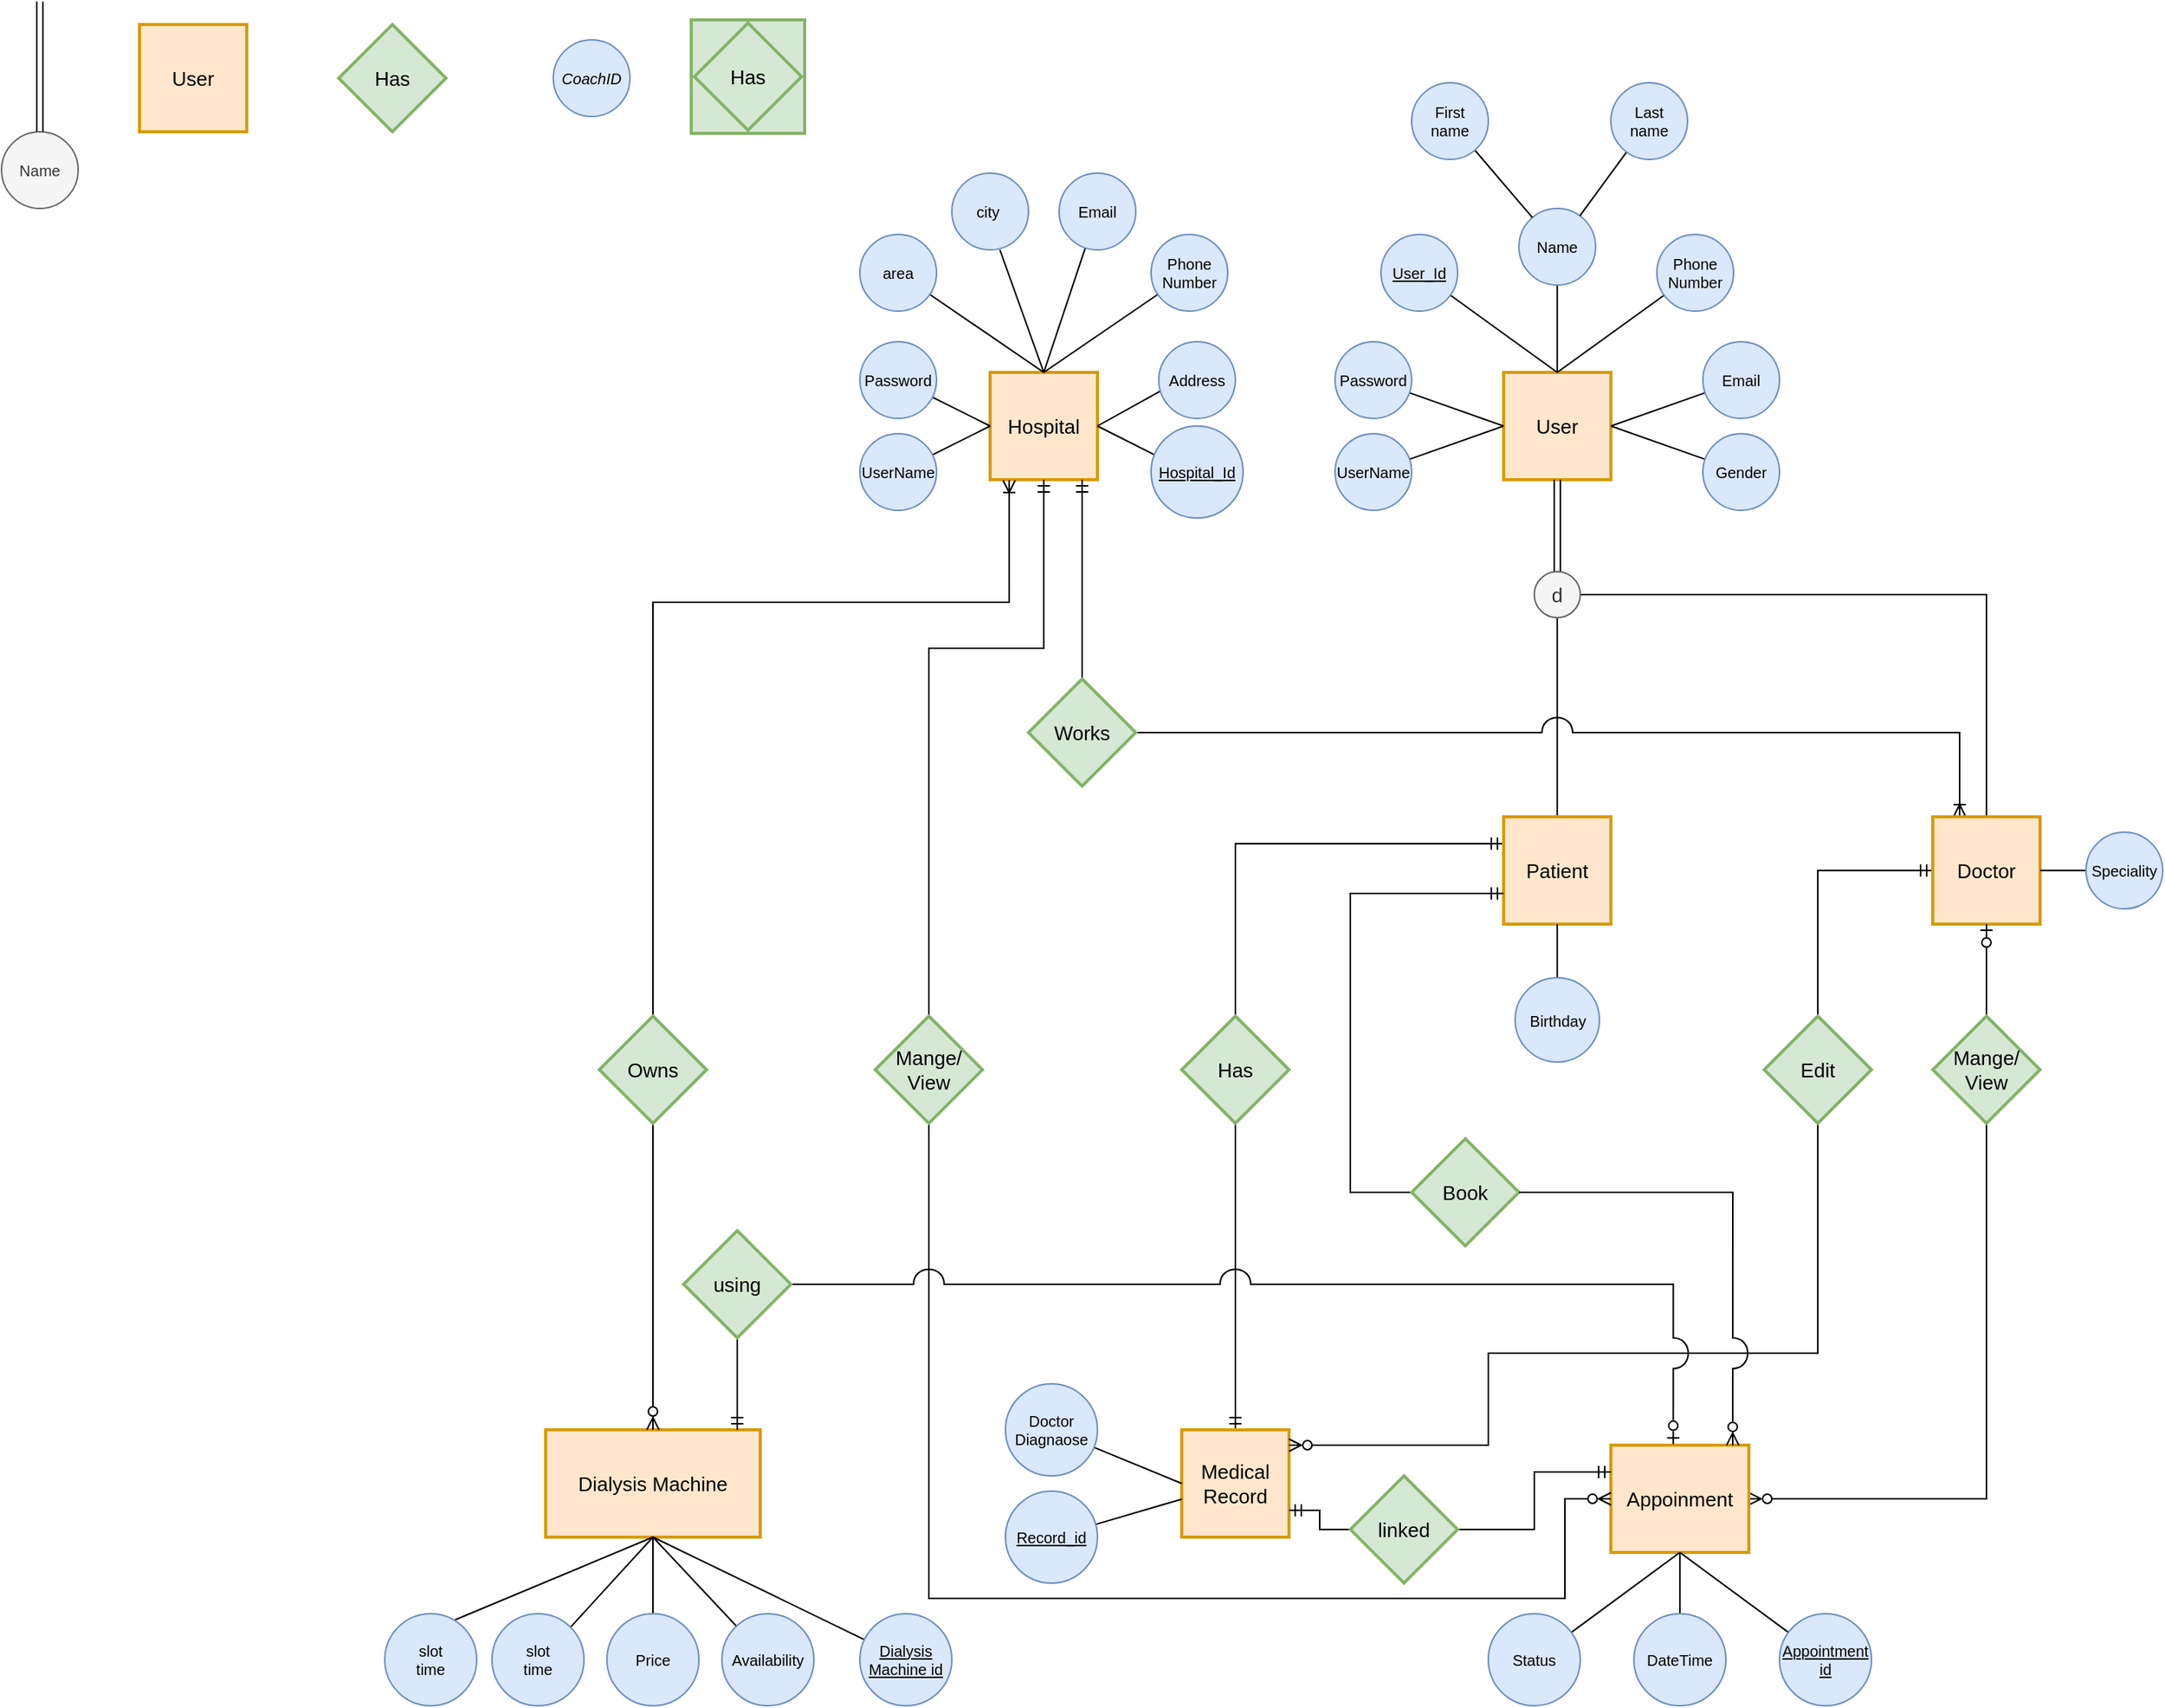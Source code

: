<mxfile version="21.2.8" type="device">
  <diagram id="fc1f3b67-3c9b-b1b3-7705-706421d27264" name="ERD Habit Tracker app">
    <mxGraphModel dx="1546" dy="828" grid="1" gridSize="10" guides="1" tooltips="1" connect="1" arrows="1" fold="1" page="1" pageScale="1" pageWidth="850" pageHeight="1100" math="0" shadow="0">
      <root>
        <mxCell id="0" />
        <mxCell id="1" parent="0" />
        <mxCell id="j54vr8sCM3AS_-4BOwvj-5" value="Name" style="ellipse;whiteSpace=wrap;html=1;aspect=fixed;fontSize=10;fillColor=#f5f5f5;strokeColor=#666666;fontColor=#333333;" parent="1" vertex="1">
          <mxGeometry x="-830" y="103" width="50" height="50" as="geometry" />
        </mxCell>
        <mxCell id="j54vr8sCM3AS_-4BOwvj-6" value="" style="shape=link;html=1;rounded=0;exitX=0.5;exitY=1;exitDx=0;exitDy=0;" parent="1" target="j54vr8sCM3AS_-4BOwvj-5" edge="1">
          <mxGeometry relative="1" as="geometry">
            <mxPoint x="-805" y="18" as="sourcePoint" />
            <mxPoint x="-630" y="70" as="targetPoint" />
          </mxGeometry>
        </mxCell>
        <mxCell id="j54vr8sCM3AS_-4BOwvj-7" value="User" style="strokeWidth=2;whiteSpace=wrap;html=1;align=center;fontSize=13;fontFamily=Helvetica;fontColor=#000000;strokeColor=#d79b00;fillColor=#ffe6cc;" parent="1" vertex="1">
          <mxGeometry x="-740" y="33" width="70" height="70" as="geometry" />
        </mxCell>
        <mxCell id="j54vr8sCM3AS_-4BOwvj-8" value="Has" style="shape=rhombus;strokeWidth=2;fontSize=13;perimeter=rhombusPerimeter;whiteSpace=wrap;html=1;align=center;fillColor=#d5e8d4;strokeColor=#82b366;" parent="1" vertex="1">
          <mxGeometry x="-610" y="33" width="70" height="70" as="geometry" />
        </mxCell>
        <mxCell id="j54vr8sCM3AS_-4BOwvj-9" value="&lt;i&gt;CoachID&lt;/i&gt;" style="ellipse;whiteSpace=wrap;html=1;aspect=fixed;fontSize=10;fillColor=#dae8fc;strokeColor=#6c8ebf;" parent="1" vertex="1">
          <mxGeometry x="-470" y="43" width="50" height="50" as="geometry" />
        </mxCell>
        <mxCell id="j54vr8sCM3AS_-4BOwvj-12" value="" style="group" parent="1" vertex="1" connectable="0">
          <mxGeometry x="-380" y="30" width="74" height="74" as="geometry" />
        </mxCell>
        <mxCell id="j54vr8sCM3AS_-4BOwvj-13" value="Entity" style="strokeWidth=2;whiteSpace=wrap;html=1;align=center;fontSize=14;fillColor=#d5e8d4;strokeColor=#82b366;" parent="j54vr8sCM3AS_-4BOwvj-12" vertex="1">
          <mxGeometry width="74" height="74" as="geometry" />
        </mxCell>
        <mxCell id="j54vr8sCM3AS_-4BOwvj-14" value="Has" style="shape=rhombus;strokeWidth=2;fontSize=13;perimeter=rhombusPerimeter;whiteSpace=wrap;html=1;align=center;fillColor=#d5e8d4;strokeColor=#82b366;" parent="j54vr8sCM3AS_-4BOwvj-12" vertex="1">
          <mxGeometry x="2" y="2" width="70" height="70" as="geometry" />
        </mxCell>
        <mxCell id="j54vr8sCM3AS_-4BOwvj-15" value="User" style="strokeWidth=2;whiteSpace=wrap;html=1;align=center;fontSize=13;fontFamily=Helvetica;fontColor=#000000;strokeColor=#d79b00;fillColor=#ffe6cc;" parent="1" vertex="1">
          <mxGeometry x="150" y="260" width="70" height="70" as="geometry" />
        </mxCell>
        <mxCell id="j54vr8sCM3AS_-4BOwvj-18" style="rounded=0;orthogonalLoop=1;jettySize=auto;html=1;endArrow=none;endFill=0;entryX=0.5;entryY=0;entryDx=0;entryDy=0;" parent="1" source="j54vr8sCM3AS_-4BOwvj-17" target="j54vr8sCM3AS_-4BOwvj-15" edge="1">
          <mxGeometry relative="1" as="geometry" />
        </mxCell>
        <mxCell id="j54vr8sCM3AS_-4BOwvj-17" value="&lt;u&gt;User_Id&lt;/u&gt;" style="ellipse;whiteSpace=wrap;html=1;aspect=fixed;fontSize=10;fillColor=#dae8fc;strokeColor=#6c8ebf;" parent="1" vertex="1">
          <mxGeometry x="70" y="170" width="50" height="50" as="geometry" />
        </mxCell>
        <mxCell id="j54vr8sCM3AS_-4BOwvj-29" style="rounded=0;orthogonalLoop=1;jettySize=auto;html=1;endArrow=none;endFill=0;entryX=0.5;entryY=0;entryDx=0;entryDy=0;" parent="1" source="j54vr8sCM3AS_-4BOwvj-20" target="j54vr8sCM3AS_-4BOwvj-15" edge="1">
          <mxGeometry relative="1" as="geometry">
            <mxPoint x="190" y="250" as="targetPoint" />
          </mxGeometry>
        </mxCell>
        <mxCell id="j54vr8sCM3AS_-4BOwvj-20" value="Phone Number" style="ellipse;whiteSpace=wrap;html=1;aspect=fixed;fontSize=10;fillColor=#dae8fc;strokeColor=#6c8ebf;" parent="1" vertex="1">
          <mxGeometry x="250" y="170" width="50" height="50" as="geometry" />
        </mxCell>
        <mxCell id="j54vr8sCM3AS_-4BOwvj-26" style="rounded=0;orthogonalLoop=1;jettySize=auto;html=1;endArrow=none;endFill=0;" parent="1" source="j54vr8sCM3AS_-4BOwvj-22" target="j54vr8sCM3AS_-4BOwvj-15" edge="1">
          <mxGeometry relative="1" as="geometry" />
        </mxCell>
        <mxCell id="j54vr8sCM3AS_-4BOwvj-22" value="Name" style="ellipse;whiteSpace=wrap;html=1;aspect=fixed;fontSize=10;fillColor=#dae8fc;strokeColor=#6c8ebf;" parent="1" vertex="1">
          <mxGeometry x="160" y="153" width="50" height="50" as="geometry" />
        </mxCell>
        <mxCell id="j54vr8sCM3AS_-4BOwvj-27" style="rounded=0;orthogonalLoop=1;jettySize=auto;html=1;endArrow=none;endFill=0;" parent="1" source="j54vr8sCM3AS_-4BOwvj-24" target="j54vr8sCM3AS_-4BOwvj-22" edge="1">
          <mxGeometry relative="1" as="geometry" />
        </mxCell>
        <mxCell id="j54vr8sCM3AS_-4BOwvj-24" value="Last&lt;br&gt;name" style="ellipse;whiteSpace=wrap;html=1;aspect=fixed;fontSize=10;fillColor=#dae8fc;strokeColor=#6c8ebf;" parent="1" vertex="1">
          <mxGeometry x="220" y="71" width="50" height="50" as="geometry" />
        </mxCell>
        <mxCell id="j54vr8sCM3AS_-4BOwvj-28" style="rounded=0;orthogonalLoop=1;jettySize=auto;html=1;endArrow=none;endFill=0;" parent="1" source="j54vr8sCM3AS_-4BOwvj-25" target="j54vr8sCM3AS_-4BOwvj-22" edge="1">
          <mxGeometry relative="1" as="geometry" />
        </mxCell>
        <mxCell id="j54vr8sCM3AS_-4BOwvj-25" value="First &lt;br&gt;name" style="ellipse;whiteSpace=wrap;html=1;aspect=fixed;fontSize=10;fillColor=#dae8fc;strokeColor=#6c8ebf;" parent="1" vertex="1">
          <mxGeometry x="90" y="71" width="50" height="50" as="geometry" />
        </mxCell>
        <mxCell id="j54vr8sCM3AS_-4BOwvj-30" style="rounded=0;orthogonalLoop=1;jettySize=auto;html=1;endArrow=none;endFill=0;entryX=1;entryY=0.5;entryDx=0;entryDy=0;" parent="1" source="j54vr8sCM3AS_-4BOwvj-31" target="j54vr8sCM3AS_-4BOwvj-15" edge="1">
          <mxGeometry relative="1" as="geometry">
            <mxPoint x="227" y="270" as="targetPoint" />
          </mxGeometry>
        </mxCell>
        <mxCell id="j54vr8sCM3AS_-4BOwvj-31" value="Email" style="ellipse;whiteSpace=wrap;html=1;aspect=fixed;fontSize=10;fillColor=#dae8fc;strokeColor=#6c8ebf;" parent="1" vertex="1">
          <mxGeometry x="280" y="240" width="50" height="50" as="geometry" />
        </mxCell>
        <mxCell id="j54vr8sCM3AS_-4BOwvj-33" style="edgeStyle=orthogonalEdgeStyle;rounded=0;orthogonalLoop=1;jettySize=auto;html=1;endArrow=none;endFill=0;shape=link;" parent="1" source="j54vr8sCM3AS_-4BOwvj-32" target="j54vr8sCM3AS_-4BOwvj-15" edge="1">
          <mxGeometry relative="1" as="geometry" />
        </mxCell>
        <mxCell id="j54vr8sCM3AS_-4BOwvj-41" style="edgeStyle=orthogonalEdgeStyle;rounded=0;orthogonalLoop=1;jettySize=auto;html=1;entryX=0.5;entryY=0;entryDx=0;entryDy=0;endArrow=none;endFill=0;" parent="1" source="j54vr8sCM3AS_-4BOwvj-32" target="j54vr8sCM3AS_-4BOwvj-36" edge="1">
          <mxGeometry relative="1" as="geometry" />
        </mxCell>
        <mxCell id="j54vr8sCM3AS_-4BOwvj-42" style="edgeStyle=orthogonalEdgeStyle;rounded=0;orthogonalLoop=1;jettySize=auto;html=1;entryX=0.5;entryY=0;entryDx=0;entryDy=0;endArrow=none;endFill=0;" parent="1" source="j54vr8sCM3AS_-4BOwvj-32" target="j54vr8sCM3AS_-4BOwvj-35" edge="1">
          <mxGeometry relative="1" as="geometry" />
        </mxCell>
        <mxCell id="j54vr8sCM3AS_-4BOwvj-32" value="&lt;font style=&quot;font-size: 13px;&quot;&gt;d&lt;/font&gt;" style="ellipse;whiteSpace=wrap;html=1;aspect=fixed;fontSize=10;fillColor=#f5f5f5;strokeColor=#666666;fontColor=#333333;" parent="1" vertex="1">
          <mxGeometry x="170" y="390" width="30" height="30" as="geometry" />
        </mxCell>
        <mxCell id="j54vr8sCM3AS_-4BOwvj-34" value="Hospital" style="strokeWidth=2;whiteSpace=wrap;html=1;align=center;fontSize=13;fontFamily=Helvetica;fontColor=#000000;strokeColor=#d79b00;fillColor=#ffe6cc;" parent="1" vertex="1">
          <mxGeometry x="-185" y="260" width="70" height="70" as="geometry" />
        </mxCell>
        <mxCell id="j54vr8sCM3AS_-4BOwvj-123" style="edgeStyle=orthogonalEdgeStyle;rounded=0;orthogonalLoop=1;jettySize=auto;html=1;entryX=0.5;entryY=0;entryDx=0;entryDy=0;endArrow=none;endFill=0;startArrow=ERmandOne;startFill=0;" parent="1" source="j54vr8sCM3AS_-4BOwvj-35" target="j54vr8sCM3AS_-4BOwvj-119" edge="1">
          <mxGeometry relative="1" as="geometry" />
        </mxCell>
        <mxCell id="j54vr8sCM3AS_-4BOwvj-141" style="edgeStyle=orthogonalEdgeStyle;rounded=0;orthogonalLoop=1;jettySize=auto;html=1;exitX=0.25;exitY=0;exitDx=0;exitDy=0;entryX=1;entryY=0.5;entryDx=0;entryDy=0;endArrow=none;endFill=0;startArrow=ERoneToMany;startFill=0;jumpSize=20;jumpStyle=arc;" parent="1" source="j54vr8sCM3AS_-4BOwvj-35" target="j54vr8sCM3AS_-4BOwvj-129" edge="1">
          <mxGeometry relative="1" as="geometry">
            <mxPoint x="-240" y="505" as="targetPoint" />
            <Array as="points">
              <mxPoint x="448" y="495" />
            </Array>
          </mxGeometry>
        </mxCell>
        <mxCell id="j54vr8sCM3AS_-4BOwvj-35" value="Doctor" style="strokeWidth=2;whiteSpace=wrap;html=1;align=center;fontSize=13;fontFamily=Helvetica;fontColor=#000000;strokeColor=#d79b00;fillColor=#ffe6cc;" parent="1" vertex="1">
          <mxGeometry x="430" y="550" width="70" height="70" as="geometry" />
        </mxCell>
        <mxCell id="j54vr8sCM3AS_-4BOwvj-76" style="edgeStyle=orthogonalEdgeStyle;rounded=0;orthogonalLoop=1;jettySize=auto;html=1;entryX=0.5;entryY=0;entryDx=0;entryDy=0;startArrow=ERmandOne;startFill=0;endArrow=none;endFill=0;jumpSize=9;exitX=0;exitY=0.25;exitDx=0;exitDy=0;" parent="1" source="j54vr8sCM3AS_-4BOwvj-36" target="j54vr8sCM3AS_-4BOwvj-62" edge="1">
          <mxGeometry relative="1" as="geometry" />
        </mxCell>
        <mxCell id="j54vr8sCM3AS_-4BOwvj-36" value="Patient" style="strokeWidth=2;whiteSpace=wrap;html=1;align=center;fontSize=13;fontFamily=Helvetica;fontColor=#000000;strokeColor=#d79b00;fillColor=#ffe6cc;" parent="1" vertex="1">
          <mxGeometry x="150" y="550" width="70" height="70" as="geometry" />
        </mxCell>
        <mxCell id="GgUCLowPB-rWNKc8fll5-7" style="rounded=0;orthogonalLoop=1;jettySize=auto;html=1;entryX=1;entryY=0.5;entryDx=0;entryDy=0;endArrow=none;endFill=0;" parent="1" target="j54vr8sCM3AS_-4BOwvj-34" edge="1">
          <mxGeometry relative="1" as="geometry">
            <mxPoint x="-77.431" y="313.962" as="sourcePoint" />
          </mxGeometry>
        </mxCell>
        <mxCell id="GgUCLowPB-rWNKc8fll5-8" style="rounded=0;orthogonalLoop=1;jettySize=auto;html=1;entryX=1;entryY=0.5;entryDx=0;entryDy=0;endArrow=none;endFill=0;exitX=0.1;exitY=0.6;exitDx=0;exitDy=0;exitPerimeter=0;" parent="1" source="kqjBh0B1r9YaiWJz7lT--20" target="j54vr8sCM3AS_-4BOwvj-34" edge="1">
          <mxGeometry relative="1" as="geometry">
            <mxPoint x="-81.047" y="274.884" as="sourcePoint" />
          </mxGeometry>
        </mxCell>
        <mxCell id="j54vr8sCM3AS_-4BOwvj-53" style="rounded=0;orthogonalLoop=1;jettySize=auto;html=1;entryX=0.5;entryY=1;entryDx=0;entryDy=0;endArrow=none;endFill=0;" parent="1" source="j54vr8sCM3AS_-4BOwvj-49" target="j54vr8sCM3AS_-4BOwvj-36" edge="1">
          <mxGeometry relative="1" as="geometry" />
        </mxCell>
        <mxCell id="j54vr8sCM3AS_-4BOwvj-49" value="Birthday" style="ellipse;whiteSpace=wrap;html=1;aspect=fixed;fontSize=10;fillColor=#dae8fc;strokeColor=#6c8ebf;" parent="1" vertex="1">
          <mxGeometry x="157.5" y="655" width="55" height="55" as="geometry" />
        </mxCell>
        <mxCell id="j54vr8sCM3AS_-4BOwvj-58" style="rounded=0;orthogonalLoop=1;jettySize=auto;html=1;entryX=1;entryY=0.5;entryDx=0;entryDy=0;endArrow=none;endFill=0;" parent="1" source="j54vr8sCM3AS_-4BOwvj-57" target="j54vr8sCM3AS_-4BOwvj-35" edge="1">
          <mxGeometry relative="1" as="geometry" />
        </mxCell>
        <mxCell id="j54vr8sCM3AS_-4BOwvj-57" value="Speciality" style="ellipse;whiteSpace=wrap;html=1;aspect=fixed;fontSize=10;fillColor=#dae8fc;strokeColor=#6c8ebf;" parent="1" vertex="1">
          <mxGeometry x="530" y="560" width="50" height="50" as="geometry" />
        </mxCell>
        <mxCell id="j54vr8sCM3AS_-4BOwvj-68" style="edgeStyle=orthogonalEdgeStyle;rounded=0;orthogonalLoop=1;jettySize=auto;html=1;entryX=0.5;entryY=0;entryDx=0;entryDy=0;startArrow=none;startFill=0;endArrow=ERmandOne;endFill=0;" parent="1" source="j54vr8sCM3AS_-4BOwvj-62" target="j54vr8sCM3AS_-4BOwvj-63" edge="1">
          <mxGeometry relative="1" as="geometry" />
        </mxCell>
        <mxCell id="j54vr8sCM3AS_-4BOwvj-62" value="Has" style="shape=rhombus;strokeWidth=2;fontSize=13;perimeter=rhombusPerimeter;whiteSpace=wrap;html=1;align=center;fillColor=#d5e8d4;strokeColor=#82b366;" parent="1" vertex="1">
          <mxGeometry x="-60" y="680" width="70" height="70" as="geometry" />
        </mxCell>
        <mxCell id="j54vr8sCM3AS_-4BOwvj-63" value="Medical Record" style="strokeWidth=2;whiteSpace=wrap;html=1;align=center;fontSize=13;fontFamily=Helvetica;fontColor=#000000;strokeColor=#d79b00;fillColor=#ffe6cc;" parent="1" vertex="1">
          <mxGeometry x="-60" y="950" width="70" height="70" as="geometry" />
        </mxCell>
        <mxCell id="j54vr8sCM3AS_-4BOwvj-81" style="rounded=0;orthogonalLoop=1;jettySize=auto;html=1;endArrow=none;endFill=0;" parent="1" source="j54vr8sCM3AS_-4BOwvj-78" target="j54vr8sCM3AS_-4BOwvj-63" edge="1">
          <mxGeometry relative="1" as="geometry" />
        </mxCell>
        <mxCell id="j54vr8sCM3AS_-4BOwvj-78" value="&lt;u&gt;Record_id&lt;/u&gt;" style="ellipse;whiteSpace=wrap;html=1;aspect=fixed;fontSize=10;fillColor=#dae8fc;strokeColor=#6c8ebf;" parent="1" vertex="1">
          <mxGeometry x="-175" y="990" width="60" height="60" as="geometry" />
        </mxCell>
        <mxCell id="j54vr8sCM3AS_-4BOwvj-86" style="edgeStyle=orthogonalEdgeStyle;rounded=0;orthogonalLoop=1;jettySize=auto;html=1;entryX=0.5;entryY=1;entryDx=0;entryDy=0;endArrow=ERzeroToOne;endFill=0;" parent="1" source="j54vr8sCM3AS_-4BOwvj-84" target="j54vr8sCM3AS_-4BOwvj-35" edge="1">
          <mxGeometry relative="1" as="geometry" />
        </mxCell>
        <mxCell id="j54vr8sCM3AS_-4BOwvj-127" style="edgeStyle=orthogonalEdgeStyle;rounded=0;orthogonalLoop=1;jettySize=auto;html=1;entryX=1;entryY=0.5;entryDx=0;entryDy=0;endArrow=ERzeroToMany;endFill=0;" parent="1" source="j54vr8sCM3AS_-4BOwvj-84" target="j54vr8sCM3AS_-4BOwvj-94" edge="1">
          <mxGeometry relative="1" as="geometry">
            <mxPoint x="465" y="1020" as="targetPoint" />
            <Array as="points">
              <mxPoint x="465" y="995" />
            </Array>
          </mxGeometry>
        </mxCell>
        <mxCell id="j54vr8sCM3AS_-4BOwvj-84" value="Mange/&lt;br&gt;View" style="shape=rhombus;strokeWidth=2;fontSize=13;perimeter=rhombusPerimeter;whiteSpace=wrap;html=1;align=center;fillColor=#d5e8d4;strokeColor=#82b366;" parent="1" vertex="1">
          <mxGeometry x="430" y="680" width="70" height="70" as="geometry" />
        </mxCell>
        <mxCell id="j54vr8sCM3AS_-4BOwvj-90" style="edgeStyle=orthogonalEdgeStyle;rounded=0;orthogonalLoop=1;jettySize=auto;html=1;entryX=0;entryY=0.714;entryDx=0;entryDy=0;entryPerimeter=0;endArrow=ERmandOne;endFill=0;exitX=0;exitY=0.5;exitDx=0;exitDy=0;" parent="1" source="j54vr8sCM3AS_-4BOwvj-88" target="j54vr8sCM3AS_-4BOwvj-36" edge="1">
          <mxGeometry relative="1" as="geometry">
            <mxPoint x="40" y="600" as="targetPoint" />
            <Array as="points">
              <mxPoint x="50" y="795" />
              <mxPoint x="50" y="600" />
            </Array>
          </mxGeometry>
        </mxCell>
        <mxCell id="j54vr8sCM3AS_-4BOwvj-88" value="Book" style="shape=rhombus;strokeWidth=2;fontSize=13;perimeter=rhombusPerimeter;whiteSpace=wrap;html=1;align=center;fillColor=#d5e8d4;strokeColor=#82b366;" parent="1" vertex="1">
          <mxGeometry x="90" y="760" width="70" height="70" as="geometry" />
        </mxCell>
        <mxCell id="j54vr8sCM3AS_-4BOwvj-94" value="Appoinment" style="strokeWidth=2;whiteSpace=wrap;html=1;align=center;fontSize=13;fontFamily=Helvetica;fontColor=#000000;strokeColor=#d79b00;fillColor=#ffe6cc;" parent="1" vertex="1">
          <mxGeometry x="220" y="960" width="90" height="70" as="geometry" />
        </mxCell>
        <mxCell id="j54vr8sCM3AS_-4BOwvj-105" style="rounded=0;orthogonalLoop=1;jettySize=auto;html=1;entryX=0.5;entryY=1;entryDx=0;entryDy=0;endArrow=none;endFill=0;" parent="1" source="j54vr8sCM3AS_-4BOwvj-95" target="j54vr8sCM3AS_-4BOwvj-94" edge="1">
          <mxGeometry relative="1" as="geometry" />
        </mxCell>
        <mxCell id="j54vr8sCM3AS_-4BOwvj-95" value="Status" style="ellipse;whiteSpace=wrap;html=1;aspect=fixed;fontSize=10;fillColor=#dae8fc;strokeColor=#6c8ebf;" parent="1" vertex="1">
          <mxGeometry x="140" y="1070" width="60" height="60" as="geometry" />
        </mxCell>
        <mxCell id="j54vr8sCM3AS_-4BOwvj-104" style="rounded=0;orthogonalLoop=1;jettySize=auto;html=1;endArrow=none;endFill=0;entryX=0.5;entryY=1;entryDx=0;entryDy=0;" parent="1" source="j54vr8sCM3AS_-4BOwvj-99" target="j54vr8sCM3AS_-4BOwvj-94" edge="1">
          <mxGeometry relative="1" as="geometry" />
        </mxCell>
        <mxCell id="j54vr8sCM3AS_-4BOwvj-99" value="DateTime" style="ellipse;whiteSpace=wrap;html=1;aspect=fixed;fontSize=10;fillColor=#dae8fc;strokeColor=#6c8ebf;" parent="1" vertex="1">
          <mxGeometry x="235" y="1070" width="60" height="60" as="geometry" />
        </mxCell>
        <mxCell id="j54vr8sCM3AS_-4BOwvj-103" style="rounded=0;orthogonalLoop=1;jettySize=auto;html=1;entryX=0.5;entryY=1;entryDx=0;entryDy=0;endArrow=none;endFill=0;" parent="1" source="j54vr8sCM3AS_-4BOwvj-100" target="j54vr8sCM3AS_-4BOwvj-94" edge="1">
          <mxGeometry relative="1" as="geometry" />
        </mxCell>
        <mxCell id="j54vr8sCM3AS_-4BOwvj-100" value="&lt;u&gt;Appointment&lt;br&gt;id&lt;/u&gt;" style="ellipse;whiteSpace=wrap;html=1;aspect=fixed;fontSize=10;fillColor=#dae8fc;strokeColor=#6c8ebf;" parent="1" vertex="1">
          <mxGeometry x="330" y="1070" width="60" height="60" as="geometry" />
        </mxCell>
        <mxCell id="j54vr8sCM3AS_-4BOwvj-106" value="Dialysis Machine" style="strokeWidth=2;whiteSpace=wrap;html=1;align=center;fontSize=13;fontFamily=Helvetica;fontColor=#000000;strokeColor=#d79b00;fillColor=#ffe6cc;" parent="1" vertex="1">
          <mxGeometry x="-475" y="950" width="140" height="70" as="geometry" />
        </mxCell>
        <mxCell id="j54vr8sCM3AS_-4BOwvj-108" style="edgeStyle=orthogonalEdgeStyle;rounded=0;orthogonalLoop=1;jettySize=auto;html=1;endArrow=ERoneToMany;endFill=0;elbow=vertical;entryX=0.177;entryY=1.005;entryDx=0;entryDy=0;exitX=0.5;exitY=0;exitDx=0;exitDy=0;entryPerimeter=0;" parent="1" source="j54vr8sCM3AS_-4BOwvj-107" target="j54vr8sCM3AS_-4BOwvj-34" edge="1">
          <mxGeometry relative="1" as="geometry">
            <Array as="points">
              <mxPoint x="-405" y="410" />
              <mxPoint x="-173" y="410" />
            </Array>
            <mxPoint x="-220" y="295" as="targetPoint" />
            <mxPoint x="-410" y="570" as="sourcePoint" />
          </mxGeometry>
        </mxCell>
        <mxCell id="j54vr8sCM3AS_-4BOwvj-109" style="edgeStyle=orthogonalEdgeStyle;rounded=0;orthogonalLoop=1;jettySize=auto;html=1;endArrow=ERzeroToMany;endFill=0;" parent="1" source="j54vr8sCM3AS_-4BOwvj-107" target="j54vr8sCM3AS_-4BOwvj-106" edge="1">
          <mxGeometry relative="1" as="geometry" />
        </mxCell>
        <mxCell id="j54vr8sCM3AS_-4BOwvj-107" value="Owns" style="shape=rhombus;strokeWidth=2;fontSize=13;perimeter=rhombusPerimeter;whiteSpace=wrap;html=1;align=center;fillColor=#d5e8d4;strokeColor=#82b366;" parent="1" vertex="1">
          <mxGeometry x="-440" y="680" width="70" height="70" as="geometry" />
        </mxCell>
        <mxCell id="j54vr8sCM3AS_-4BOwvj-115" style="rounded=0;orthogonalLoop=1;jettySize=auto;html=1;entryX=0.5;entryY=1;entryDx=0;entryDy=0;endArrow=none;endFill=0;" parent="1" source="j54vr8sCM3AS_-4BOwvj-110" target="j54vr8sCM3AS_-4BOwvj-106" edge="1">
          <mxGeometry relative="1" as="geometry" />
        </mxCell>
        <mxCell id="j54vr8sCM3AS_-4BOwvj-110" value="Price" style="ellipse;whiteSpace=wrap;html=1;aspect=fixed;fontSize=10;fillColor=#dae8fc;strokeColor=#6c8ebf;" parent="1" vertex="1">
          <mxGeometry x="-435" y="1070" width="60" height="60" as="geometry" />
        </mxCell>
        <mxCell id="j54vr8sCM3AS_-4BOwvj-116" style="rounded=0;orthogonalLoop=1;jettySize=auto;html=1;entryX=0.5;entryY=1;entryDx=0;entryDy=0;endArrow=none;endFill=0;" parent="1" source="j54vr8sCM3AS_-4BOwvj-111" target="j54vr8sCM3AS_-4BOwvj-106" edge="1">
          <mxGeometry relative="1" as="geometry" />
        </mxCell>
        <mxCell id="j54vr8sCM3AS_-4BOwvj-111" value="Availability" style="ellipse;whiteSpace=wrap;html=1;aspect=fixed;fontSize=10;fillColor=#dae8fc;strokeColor=#6c8ebf;" parent="1" vertex="1">
          <mxGeometry x="-360" y="1070" width="60" height="60" as="geometry" />
        </mxCell>
        <mxCell id="j54vr8sCM3AS_-4BOwvj-117" style="rounded=0;orthogonalLoop=1;jettySize=auto;html=1;entryX=0.5;entryY=1;entryDx=0;entryDy=0;endArrow=none;endFill=0;" parent="1" source="j54vr8sCM3AS_-4BOwvj-113" target="j54vr8sCM3AS_-4BOwvj-106" edge="1">
          <mxGeometry relative="1" as="geometry" />
        </mxCell>
        <mxCell id="j54vr8sCM3AS_-4BOwvj-113" value="&lt;u&gt;Dialysis&lt;br&gt;Machine id&lt;/u&gt;" style="ellipse;whiteSpace=wrap;html=1;aspect=fixed;fontSize=10;fillColor=#dae8fc;strokeColor=#6c8ebf;" parent="1" vertex="1">
          <mxGeometry x="-270" y="1070" width="60" height="60" as="geometry" />
        </mxCell>
        <mxCell id="j54vr8sCM3AS_-4BOwvj-125" style="edgeStyle=orthogonalEdgeStyle;rounded=0;orthogonalLoop=1;jettySize=auto;html=1;jumpStyle=arc;jumpSize=20;endArrow=ERzeroToMany;endFill=0;" parent="1" source="j54vr8sCM3AS_-4BOwvj-119" target="j54vr8sCM3AS_-4BOwvj-63" edge="1">
          <mxGeometry relative="1" as="geometry">
            <Array as="points">
              <mxPoint x="355" y="900" />
              <mxPoint x="140" y="900" />
              <mxPoint x="140" y="960" />
            </Array>
          </mxGeometry>
        </mxCell>
        <mxCell id="j54vr8sCM3AS_-4BOwvj-119" value="Edit" style="shape=rhombus;strokeWidth=2;fontSize=13;perimeter=rhombusPerimeter;whiteSpace=wrap;html=1;align=center;fillColor=#d5e8d4;strokeColor=#82b366;" parent="1" vertex="1">
          <mxGeometry x="320" y="680" width="70" height="70" as="geometry" />
        </mxCell>
        <mxCell id="GgUCLowPB-rWNKc8fll5-6" style="edgeStyle=orthogonalEdgeStyle;rounded=0;orthogonalLoop=1;jettySize=auto;html=1;endArrow=ERmandOne;endFill=0;" parent="1" source="j54vr8sCM3AS_-4BOwvj-129" edge="1">
          <mxGeometry relative="1" as="geometry">
            <mxPoint x="-125" y="330" as="targetPoint" />
          </mxGeometry>
        </mxCell>
        <mxCell id="j54vr8sCM3AS_-4BOwvj-129" value="Works" style="shape=rhombus;strokeWidth=2;fontSize=13;perimeter=rhombusPerimeter;whiteSpace=wrap;html=1;align=center;fillColor=#d5e8d4;strokeColor=#82b366;" parent="1" vertex="1">
          <mxGeometry x="-160" y="460" width="70" height="70" as="geometry" />
        </mxCell>
        <mxCell id="GgUCLowPB-rWNKc8fll5-11" style="rounded=0;orthogonalLoop=1;jettySize=auto;html=1;entryX=0.5;entryY=0;entryDx=0;entryDy=0;endArrow=none;endFill=0;" parent="1" source="GgUCLowPB-rWNKc8fll5-9" target="j54vr8sCM3AS_-4BOwvj-34" edge="1">
          <mxGeometry relative="1" as="geometry" />
        </mxCell>
        <mxCell id="GgUCLowPB-rWNKc8fll5-9" value="Phone Number" style="ellipse;whiteSpace=wrap;html=1;aspect=fixed;fontSize=10;fillColor=#dae8fc;strokeColor=#6c8ebf;" parent="1" vertex="1">
          <mxGeometry x="-80" y="170" width="50" height="50" as="geometry" />
        </mxCell>
        <mxCell id="GgUCLowPB-rWNKc8fll5-12" style="rounded=0;orthogonalLoop=1;jettySize=auto;html=1;entryX=0.5;entryY=0;entryDx=0;entryDy=0;endArrow=none;endFill=0;" parent="1" source="GgUCLowPB-rWNKc8fll5-10" target="j54vr8sCM3AS_-4BOwvj-34" edge="1">
          <mxGeometry relative="1" as="geometry" />
        </mxCell>
        <mxCell id="GgUCLowPB-rWNKc8fll5-10" value="Email" style="ellipse;whiteSpace=wrap;html=1;aspect=fixed;fontSize=10;fillColor=#dae8fc;strokeColor=#6c8ebf;" parent="1" vertex="1">
          <mxGeometry x="-140" y="130" width="50" height="50" as="geometry" />
        </mxCell>
        <mxCell id="oXZRPyXRySQb0t9vhp2k-3" style="edgeStyle=orthogonalEdgeStyle;rounded=0;orthogonalLoop=1;jettySize=auto;html=1;exitX=0.5;exitY=1;exitDx=0;exitDy=0;entryX=0;entryY=0.5;entryDx=0;entryDy=0;endArrow=ERzeroToMany;endFill=0;" parent="1" source="oXZRPyXRySQb0t9vhp2k-1" target="j54vr8sCM3AS_-4BOwvj-94" edge="1">
          <mxGeometry relative="1" as="geometry">
            <Array as="points">
              <mxPoint x="-225" y="1060" />
              <mxPoint x="190" y="1060" />
              <mxPoint x="190" y="995" />
            </Array>
          </mxGeometry>
        </mxCell>
        <mxCell id="kqjBh0B1r9YaiWJz7lT--18" style="edgeStyle=orthogonalEdgeStyle;rounded=0;orthogonalLoop=1;jettySize=auto;html=1;exitX=0.5;exitY=0;exitDx=0;exitDy=0;entryX=0.5;entryY=1;entryDx=0;entryDy=0;endArrow=ERmandOne;endFill=0;" parent="1" source="oXZRPyXRySQb0t9vhp2k-1" target="j54vr8sCM3AS_-4BOwvj-34" edge="1">
          <mxGeometry relative="1" as="geometry">
            <Array as="points">
              <mxPoint x="-225" y="440" />
              <mxPoint x="-150" y="440" />
            </Array>
          </mxGeometry>
        </mxCell>
        <mxCell id="oXZRPyXRySQb0t9vhp2k-1" value="Mange/&lt;br style=&quot;border-color: var(--border-color);&quot;&gt;View" style="shape=rhombus;strokeWidth=2;fontSize=13;perimeter=rhombusPerimeter;whiteSpace=wrap;html=1;align=center;fillColor=#d5e8d4;strokeColor=#82b366;" parent="1" vertex="1">
          <mxGeometry x="-260" y="680" width="70" height="70" as="geometry" />
        </mxCell>
        <mxCell id="oXZRPyXRySQb0t9vhp2k-5" style="edgeStyle=orthogonalEdgeStyle;rounded=0;orthogonalLoop=1;jettySize=auto;html=1;entryX=1;entryY=0.75;entryDx=0;entryDy=0;endArrow=ERmandOne;endFill=0;" parent="1" source="oXZRPyXRySQb0t9vhp2k-4" target="j54vr8sCM3AS_-4BOwvj-63" edge="1">
          <mxGeometry relative="1" as="geometry" />
        </mxCell>
        <mxCell id="oXZRPyXRySQb0t9vhp2k-6" style="edgeStyle=orthogonalEdgeStyle;rounded=0;orthogonalLoop=1;jettySize=auto;html=1;entryX=0;entryY=0.25;entryDx=0;entryDy=0;jumpStyle=none;jumpSize=17;endArrow=ERmandOne;endFill=0;" parent="1" source="oXZRPyXRySQb0t9vhp2k-4" target="j54vr8sCM3AS_-4BOwvj-94" edge="1">
          <mxGeometry relative="1" as="geometry" />
        </mxCell>
        <mxCell id="oXZRPyXRySQb0t9vhp2k-4" value="linked" style="shape=rhombus;strokeWidth=2;fontSize=13;perimeter=rhombusPerimeter;whiteSpace=wrap;html=1;align=center;fillColor=#d5e8d4;strokeColor=#82b366;" parent="1" vertex="1">
          <mxGeometry x="50" y="980" width="70" height="70" as="geometry" />
        </mxCell>
        <mxCell id="kqjBh0B1r9YaiWJz7lT--10" style="edgeStyle=orthogonalEdgeStyle;rounded=0;orthogonalLoop=1;jettySize=auto;html=1;entryX=0.893;entryY=0;entryDx=0;entryDy=0;entryPerimeter=0;endArrow=ERmandOne;endFill=0;" parent="1" source="M6CIClV-1CO_GCqlJLZ7-1" target="j54vr8sCM3AS_-4BOwvj-106" edge="1">
          <mxGeometry relative="1" as="geometry" />
        </mxCell>
        <mxCell id="kqjBh0B1r9YaiWJz7lT--11" style="edgeStyle=orthogonalEdgeStyle;rounded=0;orthogonalLoop=1;jettySize=auto;html=1;entryX=0.452;entryY=-0.01;entryDx=0;entryDy=0;entryPerimeter=0;endArrow=ERzeroToOne;endFill=0;jumpStyle=arc;jumpSize=20;" parent="1" source="M6CIClV-1CO_GCqlJLZ7-1" target="j54vr8sCM3AS_-4BOwvj-94" edge="1">
          <mxGeometry relative="1" as="geometry" />
        </mxCell>
        <mxCell id="M6CIClV-1CO_GCqlJLZ7-1" value="using" style="shape=rhombus;strokeWidth=2;fontSize=13;perimeter=rhombusPerimeter;whiteSpace=wrap;html=1;align=center;fillColor=#d5e8d4;strokeColor=#82b366;" parent="1" vertex="1">
          <mxGeometry x="-385" y="820" width="70" height="70" as="geometry" />
        </mxCell>
        <mxCell id="NIKDauTSCPBSn45b-ndQ-4" style="rounded=0;orthogonalLoop=1;jettySize=auto;html=1;endArrow=none;endFill=0;entryX=1;entryY=0.5;entryDx=0;entryDy=0;" parent="1" source="NIKDauTSCPBSn45b-ndQ-3" target="j54vr8sCM3AS_-4BOwvj-15" edge="1">
          <mxGeometry relative="1" as="geometry" />
        </mxCell>
        <mxCell id="NIKDauTSCPBSn45b-ndQ-3" value="Gender" style="ellipse;whiteSpace=wrap;html=1;aspect=fixed;fontSize=10;fillColor=#dae8fc;strokeColor=#6c8ebf;" parent="1" vertex="1">
          <mxGeometry x="280" y="300" width="50" height="50" as="geometry" />
        </mxCell>
        <mxCell id="NIKDauTSCPBSn45b-ndQ-6" style="rounded=0;orthogonalLoop=1;jettySize=auto;html=1;endArrow=none;endFill=0;entryX=0;entryY=0.5;entryDx=0;entryDy=0;" parent="1" source="NIKDauTSCPBSn45b-ndQ-5" target="j54vr8sCM3AS_-4BOwvj-15" edge="1">
          <mxGeometry relative="1" as="geometry" />
        </mxCell>
        <mxCell id="NIKDauTSCPBSn45b-ndQ-5" value="Password" style="ellipse;whiteSpace=wrap;html=1;aspect=fixed;fontSize=10;fillColor=#dae8fc;strokeColor=#6c8ebf;" parent="1" vertex="1">
          <mxGeometry x="40" y="240" width="50" height="50" as="geometry" />
        </mxCell>
        <mxCell id="NIKDauTSCPBSn45b-ndQ-8" style="rounded=0;orthogonalLoop=1;jettySize=auto;html=1;entryX=0;entryY=0.5;entryDx=0;entryDy=0;endArrow=none;endFill=0;" parent="1" source="NIKDauTSCPBSn45b-ndQ-7" target="j54vr8sCM3AS_-4BOwvj-15" edge="1">
          <mxGeometry relative="1" as="geometry" />
        </mxCell>
        <mxCell id="NIKDauTSCPBSn45b-ndQ-7" value="UserName" style="ellipse;whiteSpace=wrap;html=1;aspect=fixed;fontSize=10;fillColor=#dae8fc;strokeColor=#6c8ebf;" parent="1" vertex="1">
          <mxGeometry x="40" y="300" width="50" height="50" as="geometry" />
        </mxCell>
        <mxCell id="kqjBh0B1r9YaiWJz7lT--2" style="rounded=0;orthogonalLoop=1;jettySize=auto;html=1;entryX=0.5;entryY=0;entryDx=0;entryDy=0;endArrow=none;endFill=0;" parent="1" source="w7iaAHiQ_iuCOMKY4hOQ-1" target="j54vr8sCM3AS_-4BOwvj-34" edge="1">
          <mxGeometry relative="1" as="geometry" />
        </mxCell>
        <mxCell id="w7iaAHiQ_iuCOMKY4hOQ-1" value="&lt;span&gt;area&lt;/span&gt;" style="ellipse;whiteSpace=wrap;html=1;aspect=fixed;fontSize=10;fillColor=#dae8fc;strokeColor=#6c8ebf;fontStyle=0" parent="1" vertex="1">
          <mxGeometry x="-270" y="170" width="50" height="50" as="geometry" />
        </mxCell>
        <mxCell id="kqjBh0B1r9YaiWJz7lT--17" style="rounded=0;orthogonalLoop=1;jettySize=auto;html=1;exitX=0.627;exitY=1;exitDx=0;exitDy=0;entryX=0.5;entryY=0;entryDx=0;entryDy=0;endArrow=none;endFill=0;exitPerimeter=0;" parent="1" source="kqjBh0B1r9YaiWJz7lT--3" target="j54vr8sCM3AS_-4BOwvj-34" edge="1">
          <mxGeometry relative="1" as="geometry" />
        </mxCell>
        <mxCell id="kqjBh0B1r9YaiWJz7lT--3" value="&lt;span&gt;city&amp;nbsp;&lt;/span&gt;" style="ellipse;whiteSpace=wrap;html=1;aspect=fixed;fontSize=10;fillColor=#dae8fc;strokeColor=#6c8ebf;fontStyle=0" parent="1" vertex="1">
          <mxGeometry x="-210" y="130" width="50" height="50" as="geometry" />
        </mxCell>
        <mxCell id="kqjBh0B1r9YaiWJz7lT--9" style="rounded=0;orthogonalLoop=1;jettySize=auto;html=1;entryX=0;entryY=0.5;entryDx=0;entryDy=0;endArrow=none;endFill=0;" parent="1" source="kqjBh0B1r9YaiWJz7lT--8" target="j54vr8sCM3AS_-4BOwvj-63" edge="1">
          <mxGeometry relative="1" as="geometry" />
        </mxCell>
        <mxCell id="kqjBh0B1r9YaiWJz7lT--8" value="Doctor&lt;br&gt;Diagnaose" style="ellipse;whiteSpace=wrap;html=1;aspect=fixed;fontSize=10;fillColor=#dae8fc;strokeColor=#6c8ebf;" parent="1" vertex="1">
          <mxGeometry x="-175" y="920" width="60" height="60" as="geometry" />
        </mxCell>
        <mxCell id="kqjBh0B1r9YaiWJz7lT--12" style="edgeStyle=orthogonalEdgeStyle;rounded=0;orthogonalLoop=1;jettySize=auto;html=1;entryX=0.883;entryY=0.001;entryDx=0;entryDy=0;exitX=1;exitY=0.5;exitDx=0;exitDy=0;endArrow=ERzeroToMany;endFill=0;entryPerimeter=0;jumpStyle=arc;jumpSize=20;" parent="1" target="j54vr8sCM3AS_-4BOwvj-94" edge="1">
          <mxGeometry relative="1" as="geometry">
            <mxPoint x="300" y="962" as="targetPoint" />
            <Array as="points">
              <mxPoint x="299" y="795" />
            </Array>
            <mxPoint x="160" y="795" as="sourcePoint" />
          </mxGeometry>
        </mxCell>
        <mxCell id="kqjBh0B1r9YaiWJz7lT--13" style="rounded=0;orthogonalLoop=1;jettySize=auto;html=1;endArrow=none;endFill=0;entryX=0;entryY=0.5;entryDx=0;entryDy=0;" parent="1" source="kqjBh0B1r9YaiWJz7lT--14" target="j54vr8sCM3AS_-4BOwvj-34" edge="1">
          <mxGeometry relative="1" as="geometry">
            <mxPoint x="-275" y="208" as="targetPoint" />
          </mxGeometry>
        </mxCell>
        <mxCell id="kqjBh0B1r9YaiWJz7lT--14" value="Password" style="ellipse;whiteSpace=wrap;html=1;aspect=fixed;fontSize=10;fillColor=#dae8fc;strokeColor=#6c8ebf;" parent="1" vertex="1">
          <mxGeometry x="-270" y="240" width="50" height="50" as="geometry" />
        </mxCell>
        <mxCell id="kqjBh0B1r9YaiWJz7lT--15" style="rounded=0;orthogonalLoop=1;jettySize=auto;html=1;entryX=0;entryY=0.5;entryDx=0;entryDy=0;endArrow=none;endFill=0;" parent="1" source="kqjBh0B1r9YaiWJz7lT--16" target="j54vr8sCM3AS_-4BOwvj-34" edge="1">
          <mxGeometry relative="1" as="geometry">
            <mxPoint x="-275" y="208" as="targetPoint" />
          </mxGeometry>
        </mxCell>
        <mxCell id="kqjBh0B1r9YaiWJz7lT--16" value="UserName" style="ellipse;whiteSpace=wrap;html=1;aspect=fixed;fontSize=10;fillColor=#dae8fc;strokeColor=#6c8ebf;" parent="1" vertex="1">
          <mxGeometry x="-270" y="300" width="50" height="50" as="geometry" />
        </mxCell>
        <mxCell id="kqjBh0B1r9YaiWJz7lT--19" value="&lt;u&gt;Hospital_Id&lt;/u&gt;" style="ellipse;whiteSpace=wrap;html=1;aspect=fixed;fontSize=10;fillColor=#dae8fc;strokeColor=#6c8ebf;" parent="1" vertex="1">
          <mxGeometry x="-80" y="295" width="60" height="60" as="geometry" />
        </mxCell>
        <mxCell id="kqjBh0B1r9YaiWJz7lT--20" value="&lt;span&gt;Address&lt;/span&gt;" style="ellipse;whiteSpace=wrap;html=1;aspect=fixed;fontSize=10;fillColor=#dae8fc;strokeColor=#6c8ebf;fontStyle=0" parent="1" vertex="1">
          <mxGeometry x="-75" y="240" width="50" height="50" as="geometry" />
        </mxCell>
        <mxCell id="kqjBh0B1r9YaiWJz7lT--22" style="rounded=0;orthogonalLoop=1;jettySize=auto;html=1;exitX=1;exitY=0;exitDx=0;exitDy=0;endArrow=none;endFill=0;entryX=0.5;entryY=1;entryDx=0;entryDy=0;" parent="1" source="kqjBh0B1r9YaiWJz7lT--21" target="j54vr8sCM3AS_-4BOwvj-106" edge="1">
          <mxGeometry relative="1" as="geometry" />
        </mxCell>
        <mxCell id="kqjBh0B1r9YaiWJz7lT--21" value="slot&lt;br&gt;time" style="ellipse;whiteSpace=wrap;html=1;aspect=fixed;fontSize=10;fillColor=#dae8fc;strokeColor=#6c8ebf;" parent="1" vertex="1">
          <mxGeometry x="-510" y="1070" width="60" height="60" as="geometry" />
        </mxCell>
        <mxCell id="kqjBh0B1r9YaiWJz7lT--24" style="rounded=0;orthogonalLoop=1;jettySize=auto;html=1;exitX=0.764;exitY=0.067;exitDx=0;exitDy=0;entryX=0.5;entryY=1;entryDx=0;entryDy=0;endArrow=none;endFill=0;exitPerimeter=0;" parent="1" source="kqjBh0B1r9YaiWJz7lT--23" target="j54vr8sCM3AS_-4BOwvj-106" edge="1">
          <mxGeometry relative="1" as="geometry" />
        </mxCell>
        <mxCell id="kqjBh0B1r9YaiWJz7lT--23" value="slot&lt;br&gt;time" style="ellipse;whiteSpace=wrap;html=1;aspect=fixed;fontSize=10;fillColor=#dae8fc;strokeColor=#6c8ebf;" parent="1" vertex="1">
          <mxGeometry x="-580" y="1070" width="60" height="60" as="geometry" />
        </mxCell>
      </root>
    </mxGraphModel>
  </diagram>
</mxfile>
